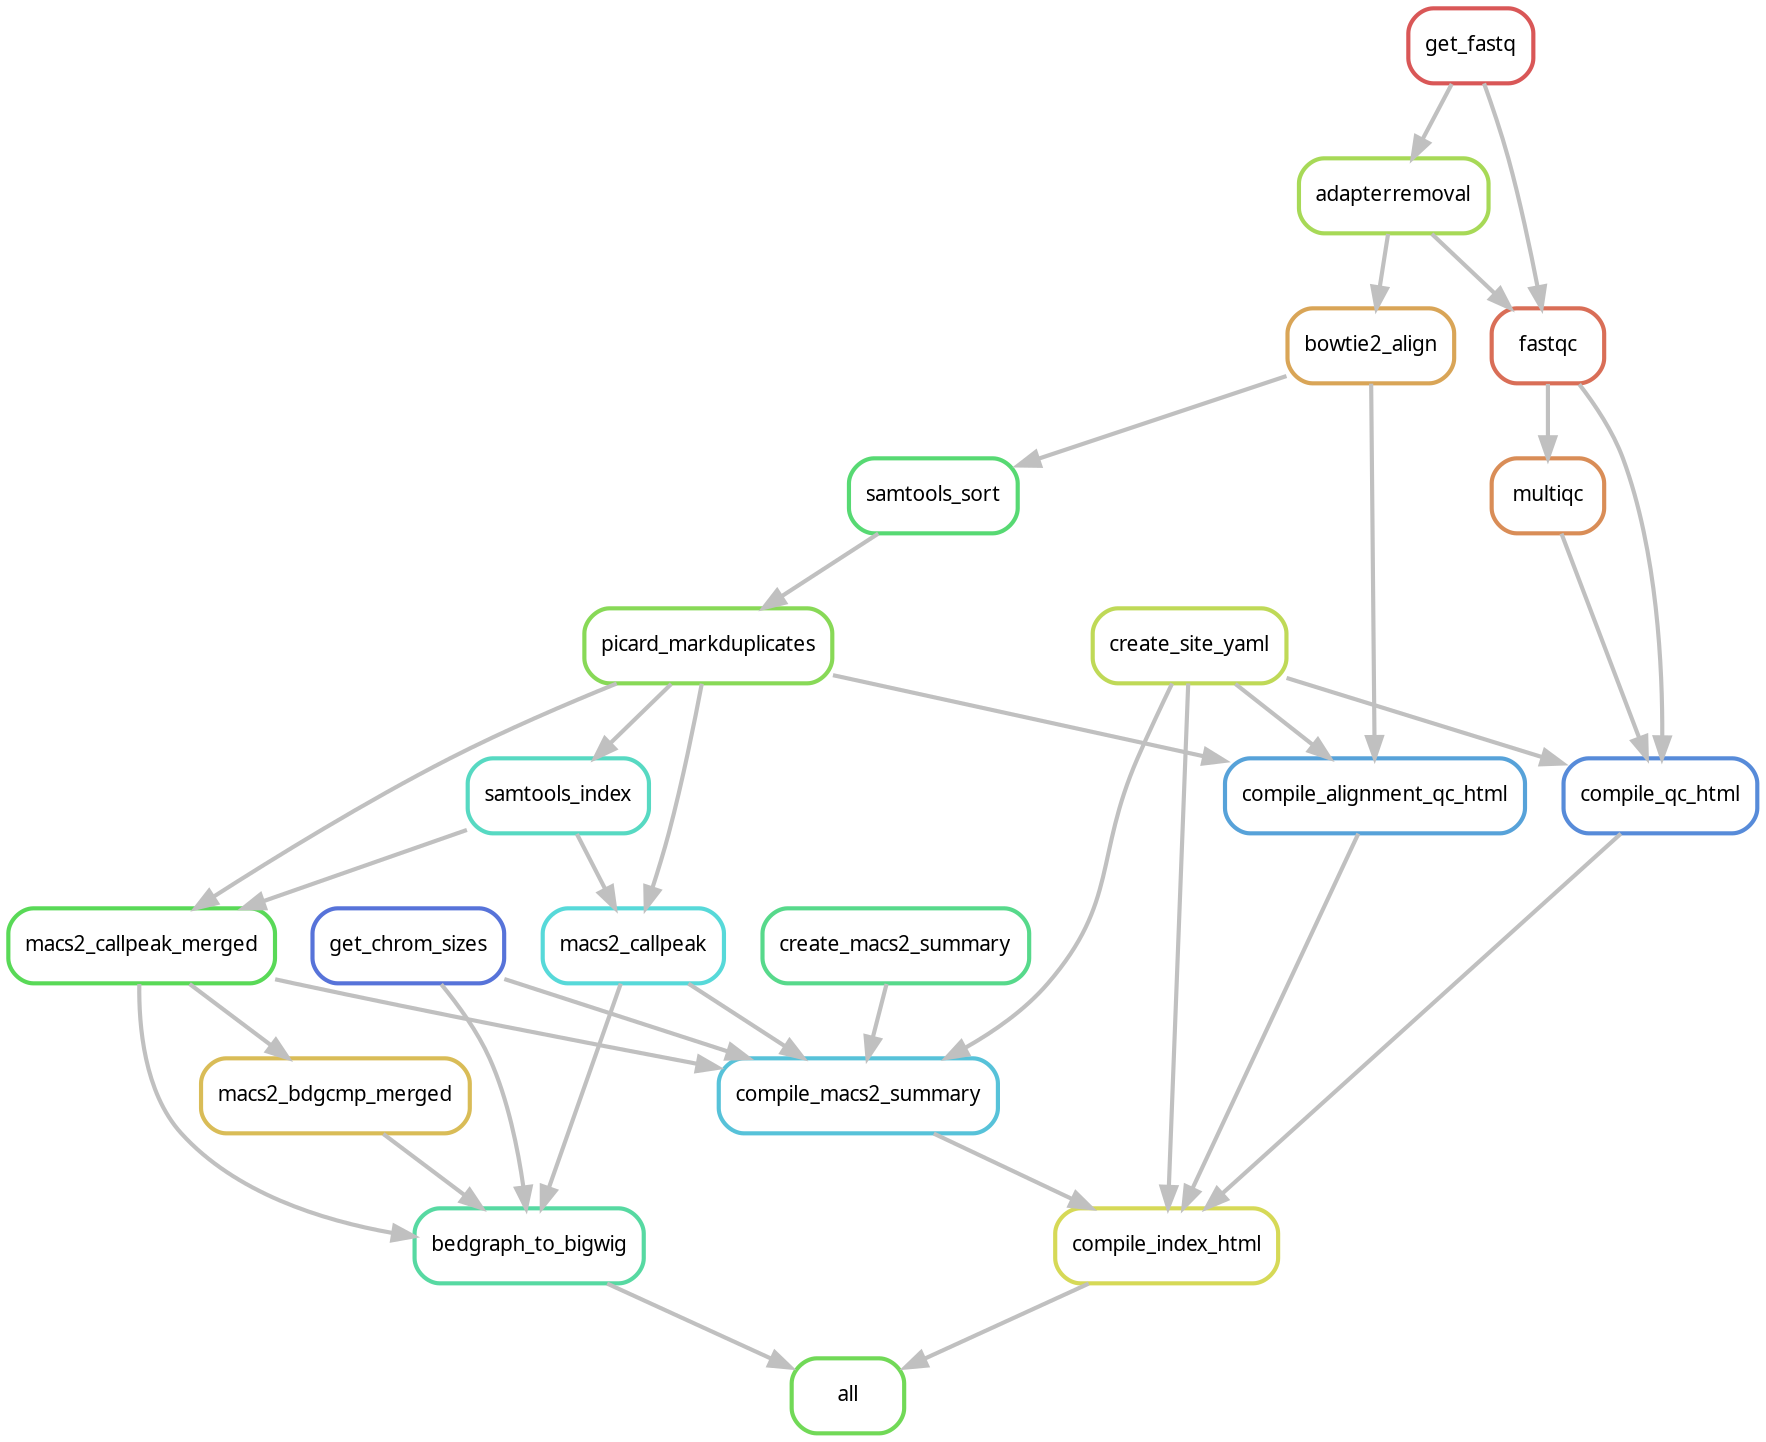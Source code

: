 digraph snakemake_dag {
    graph[bgcolor=white, margin=0];
    node[shape=box, style=rounded, fontname=sans,                 fontsize=10, penwidth=2];
    edge[penwidth=2, color=grey];
	0[label = "all", color = "0.30 0.6 0.85", style="rounded"];
	1[label = "bedgraph_to_bigwig", color = "0.43 0.6 0.85", style="rounded"];
	2[label = "macs2_callpeak", color = "0.50 0.6 0.85", style="rounded"];
	3[label = "picard_markduplicates", color = "0.27 0.6 0.85", style="rounded"];
	4[label = "samtools_sort", color = "0.37 0.6 0.85", style="rounded"];
	5[label = "bowtie2_align", color = "0.10 0.6 0.85", style="rounded"];
	6[label = "adapterremoval", color = "0.23 0.6 0.85", style="rounded"];
	7[label = "get_fastq", color = "0.00 0.6 0.85", style="rounded"];
	8[label = "samtools_index", color = "0.47 0.6 0.85", style="rounded"];
	9[label = "get_chrom_sizes", color = "0.63 0.6 0.85", style="rounded"];
	10[label = "macs2_callpeak_merged", color = "0.33 0.6 0.85", style="rounded"];
	11[label = "macs2_bdgcmp_merged", color = "0.13 0.6 0.85", style="rounded"];
	12[label = "compile_index_html", color = "0.17 0.6 0.85", style="rounded"];
	13[label = "compile_macs2_summary", color = "0.53 0.6 0.85", style="rounded"];
	14[label = "create_macs2_summary", color = "0.40 0.6 0.85", style="rounded"];
	15[label = "create_site_yaml", color = "0.20 0.6 0.85", style="rounded"];
	16[label = "compile_qc_html", color = "0.60 0.6 0.85", style="rounded"];
	17[label = "fastqc", color = "0.03 0.6 0.85", style="rounded"];
	18[label = "multiqc", color = "0.07 0.6 0.85", style="rounded"];
	19[label = "compile_alignment_qc_html", color = "0.57 0.6 0.85", style="rounded"];
	12 -> 0
	1 -> 0
	10 -> 1
	11 -> 1
	2 -> 1
	9 -> 1
	3 -> 2
	8 -> 2
	4 -> 3
	5 -> 4
	6 -> 5
	7 -> 6
	3 -> 8
	3 -> 10
	8 -> 10
	10 -> 11
	19 -> 12
	16 -> 12
	15 -> 12
	13 -> 12
	2 -> 13
	14 -> 13
	10 -> 13
	15 -> 13
	9 -> 13
	17 -> 16
	15 -> 16
	18 -> 16
	7 -> 17
	6 -> 17
	17 -> 18
	5 -> 19
	3 -> 19
	15 -> 19
}            
